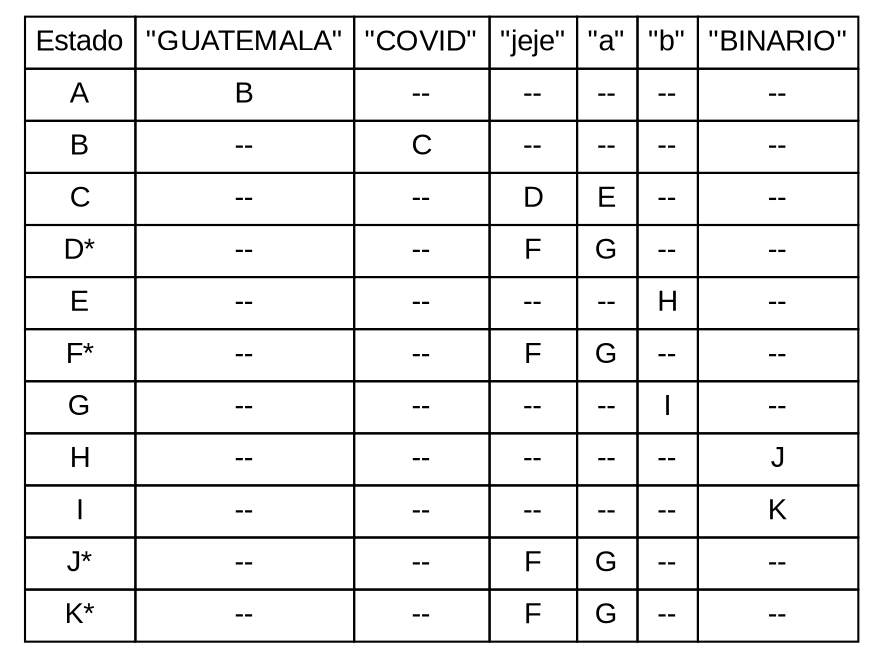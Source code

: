 digraph G { 
size ="30";
node[ shape = none, fontname = "Arial" ]; 
set1[ label=< 
<TABLE BORDER="0" CELLBORDER="1" CELLSPACING="0" CELLPADDING="4"> 
<TR> 
<TD>Estado</TD> 
<TD>"GUATEMALA"</TD> 
<TD>"COVID"</TD> 
<TD>"jeje"</TD> 
<TD>"a"</TD> 
<TD>"b"</TD> 
<TD>"BINARIO"</TD> 
</TR> 
<TR> 
<TD>A</TD> 
<TD>B</TD> 
<TD>--</TD> 
<TD>--</TD> 
<TD>--</TD> 
<TD>--</TD> 
<TD>--</TD> 
</TR> 
<TR> 
<TD>B</TD> 
<TD>--</TD> 
<TD>C</TD> 
<TD>--</TD> 
<TD>--</TD> 
<TD>--</TD> 
<TD>--</TD> 
</TR> 
<TR> 
<TD>C</TD> 
<TD>--</TD> 
<TD>--</TD> 
<TD>D</TD> 
<TD>E</TD> 
<TD>--</TD> 
<TD>--</TD> 
</TR> 
<TR> 
<TD>D*</TD> 
<TD>--</TD> 
<TD>--</TD> 
<TD>F</TD> 
<TD>G</TD> 
<TD>--</TD> 
<TD>--</TD> 
</TR> 
<TR> 
<TD>E</TD> 
<TD>--</TD> 
<TD>--</TD> 
<TD>--</TD> 
<TD>--</TD> 
<TD>H</TD> 
<TD>--</TD> 
</TR> 
<TR> 
<TD>F*</TD> 
<TD>--</TD> 
<TD>--</TD> 
<TD>F</TD> 
<TD>G</TD> 
<TD>--</TD> 
<TD>--</TD> 
</TR> 
<TR> 
<TD>G</TD> 
<TD>--</TD> 
<TD>--</TD> 
<TD>--</TD> 
<TD>--</TD> 
<TD>I</TD> 
<TD>--</TD> 
</TR> 
<TR> 
<TD>H</TD> 
<TD>--</TD> 
<TD>--</TD> 
<TD>--</TD> 
<TD>--</TD> 
<TD>--</TD> 
<TD>J</TD> 
</TR> 
<TR> 
<TD>I</TD> 
<TD>--</TD> 
<TD>--</TD> 
<TD>--</TD> 
<TD>--</TD> 
<TD>--</TD> 
<TD>K</TD> 
</TR> 
<TR> 
<TD>J*</TD> 
<TD>--</TD> 
<TD>--</TD> 
<TD>F</TD> 
<TD>G</TD> 
<TD>--</TD> 
<TD>--</TD> 
</TR> 
<TR> 
<TD>K*</TD> 
<TD>--</TD> 
<TD>--</TD> 
<TD>F</TD> 
<TD>G</TD> 
<TD>--</TD> 
<TD>--</TD> 
</TR> 
</TABLE>>];}